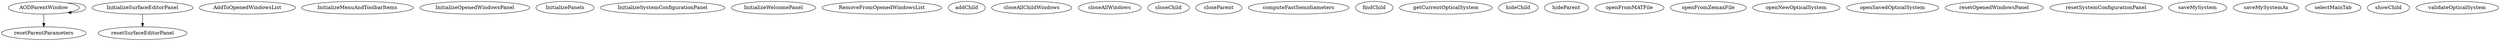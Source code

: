 /* Created by mdot for Matlab */
digraph m2html {
  AODParentWindow -> AODParentWindow;
  AODParentWindow -> resetParentParameters;
  InitializeSurfaceEditorPanel -> resetSurfaceEditorPanel;

  AODParentWindow [URL="AODParentWindow.html"];
  AddToOpenedWindowsList [URL="AddToOpenedWindowsList.html"];
  InitializeMenuAndToolbarItems [URL="InitializeMenuAndToolbarItems.html"];
  InitializeOpenedWindowsPanel [URL="InitializeOpenedWindowsPanel.html"];
  InitializePanels [URL="InitializePanels.html"];
  InitializeSurfaceEditorPanel [URL="InitializeSurfaceEditorPanel.html"];
  InitializeSystemConfigurationPanel [URL="InitializeSystemConfigurationPanel.html"];
  InitializeWelcomePanel [URL="InitializeWelcomePanel.html"];
  RemoveFromOpenedWindowsList [URL="RemoveFromOpenedWindowsList.html"];
  addChild [URL="addChild.html"];
  closeAllChildWindows [URL="closeAllChildWindows.html"];
  closeAllWindows [URL="closeAllWindows.html"];
  closeChild [URL="closeChild.html"];
  closeParent [URL="closeParent.html"];
  computeFastSemidiameters [URL="computeFastSemidiameters.html"];
  findChild [URL="findChild.html"];
  getCurrentOpticalSystem [URL="getCurrentOpticalSystem.html"];
  hideChild [URL="hideChild.html"];
  hideParent [URL="hideParent.html"];
  openFromMATFile [URL="openFromMATFile.html"];
  openFromZemaxFile [URL="openFromZemaxFile.html"];
  openNewOpticalSystem [URL="openNewOpticalSystem.html"];
  openSavedOpticalSystem [URL="openSavedOpticalSystem.html"];
  resetOpenedWindowsPanel [URL="resetOpenedWindowsPanel.html"];
  resetParentParameters [URL="resetParentParameters.html"];
  resetSurfaceEditorPanel [URL="resetSurfaceEditorPanel.html"];
  resetSystemConfigurationPanel [URL="resetSystemConfigurationPanel.html"];
  saveMySystem [URL="saveMySystem.html"];
  saveMySystemAs [URL="saveMySystemAs.html"];
  selectMainTab [URL="selectMainTab.html"];
  showChild [URL="showChild.html"];
  validateOpticalSystem [URL="validateOpticalSystem.html"];
}